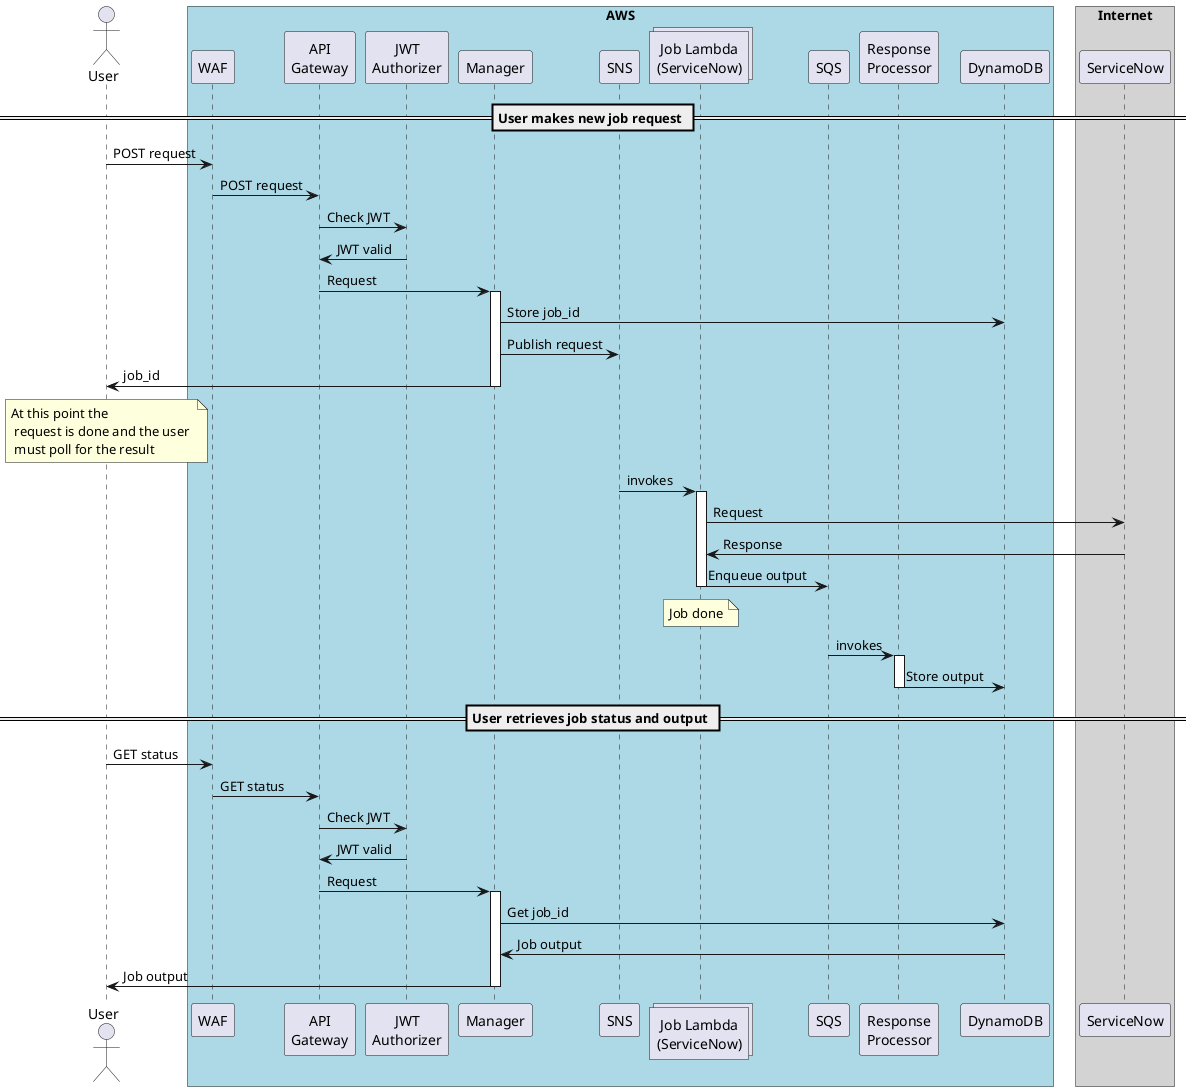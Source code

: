 @startuml "job_request_flow"
skinparam BoxPadding 10
actor User

box "AWS" #LightBlue

participant WAF
participant "API\nGateway" as API_Gateway
participant "JWT\nAuthorizer" as JWT_Authorizer

== User makes new job request ==

User -> WAF : POST request
WAF -> API_Gateway : POST request
API_Gateway -> JWT_Authorizer: Check JWT
JWT_Authorizer -> API_Gateway: JWT valid
API_Gateway -> Manager : Request
activate Manager
Manager -> DynamoDB : Store job_id
Manager -> SNS : Publish request
Manager -> User : job_id
deactivate Manager
note over User : At this point the \n request is done and the user \n must poll for the result
collections "Job Lambda\n(ServiceNow)" as Job_Lambda
SNS -> Job_Lambda : invokes
activate Job_Lambda
participant SQS
participant "Response\nProcessor" as ResponseProcessor
database DynamoDB

end box

box "Internet" #LightGrey

Job_Lambda -> ServiceNow : Request
ServiceNow -> Job_Lambda : Response
Job_Lambda -> SQS : Enqueue output
note over Job_Lambda : Job done
deactivate Job_Lambda

SQS -> ResponseProcessor : invokes
activate ResponseProcessor
ResponseProcessor -> DynamoDB : Store output
deactivate ResponseProcessor

end box

== User retrieves job status and output ==

User -> WAF : GET status
WAF -> API_Gateway : GET status
API_Gateway -> JWT_Authorizer: Check JWT
JWT_Authorizer -> API_Gateway: JWT valid
API_Gateway -> Manager : Request
activate Manager
Manager -> DynamoDB : Get job_id
DynamoDB -> Manager : Job output
Manager -> User : Job output
deactivate Manager

@enduml
